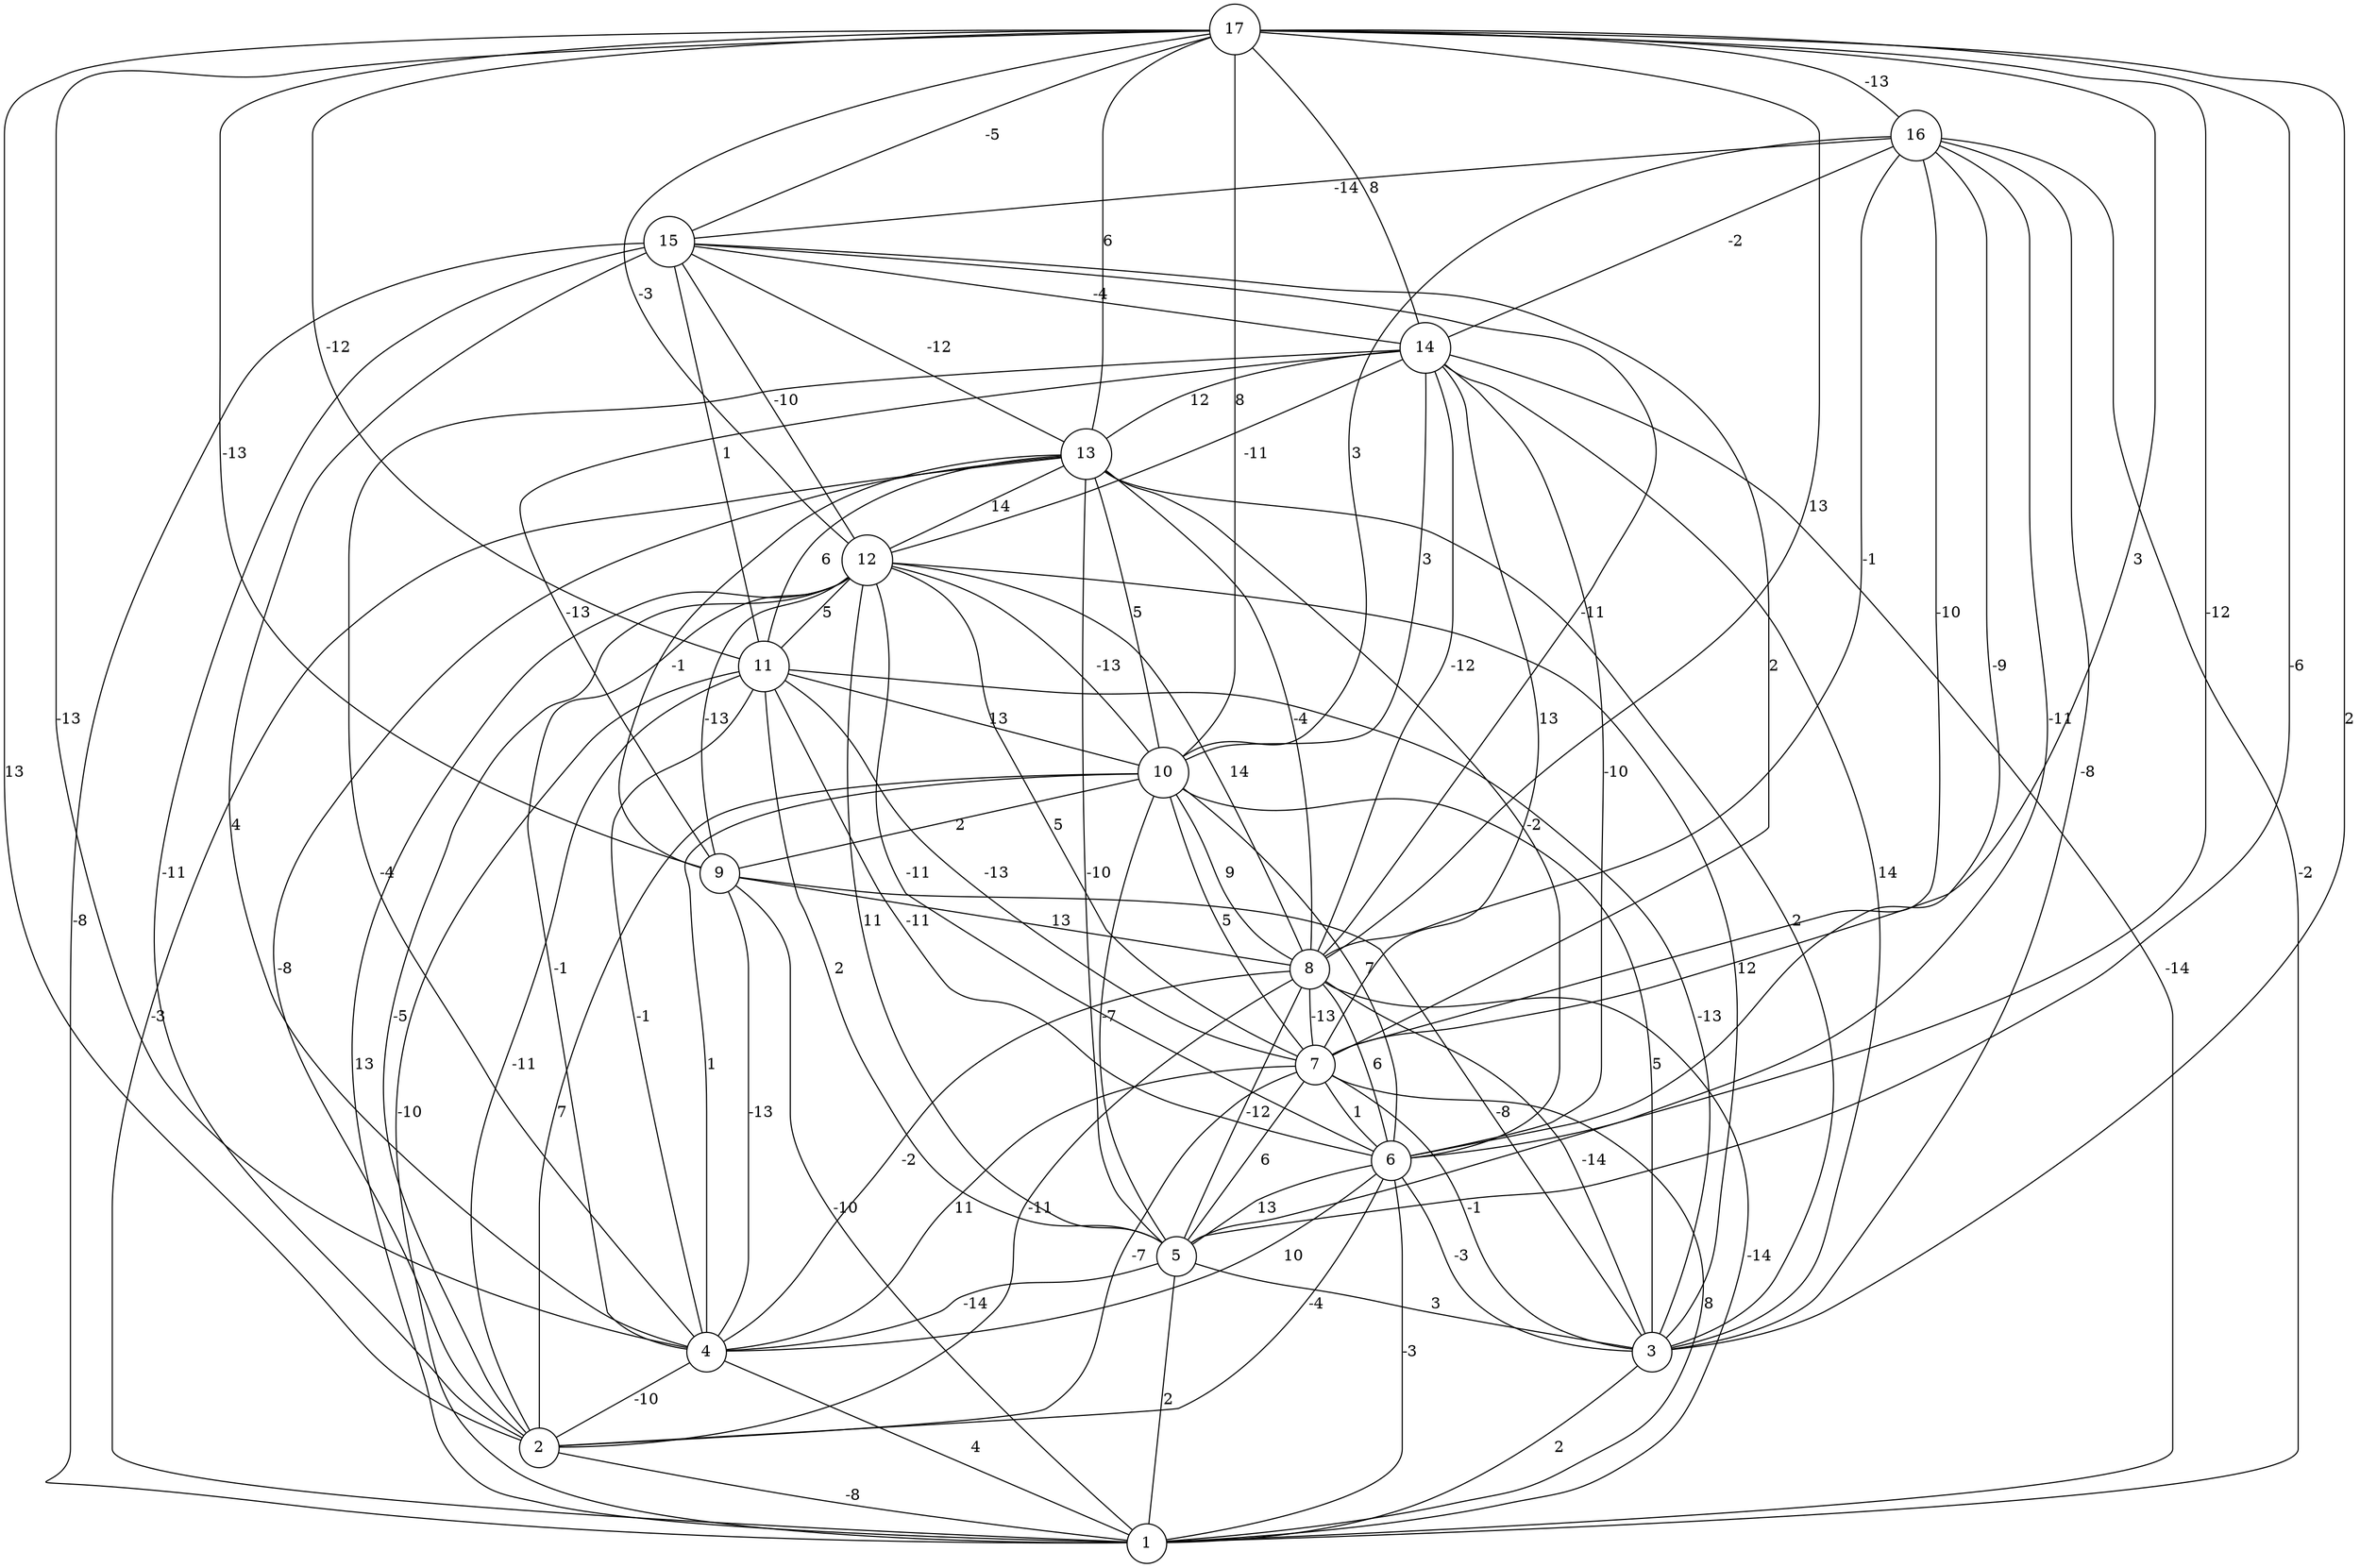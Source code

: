 graph { 
	 fontname="Helvetica,Arial,sans-serif" 
	 node [shape = circle]; 
	 17 -- 2 [label = "13"];
	 17 -- 3 [label = "2"];
	 17 -- 4 [label = "-13"];
	 17 -- 5 [label = "-6"];
	 17 -- 6 [label = "-12"];
	 17 -- 7 [label = "3"];
	 17 -- 8 [label = "13"];
	 17 -- 9 [label = "-13"];
	 17 -- 10 [label = "8"];
	 17 -- 11 [label = "-12"];
	 17 -- 12 [label = "-3"];
	 17 -- 13 [label = "6"];
	 17 -- 14 [label = "8"];
	 17 -- 15 [label = "-5"];
	 17 -- 16 [label = "-13"];
	 16 -- 1 [label = "-2"];
	 16 -- 3 [label = "-8"];
	 16 -- 5 [label = "-11"];
	 16 -- 6 [label = "-9"];
	 16 -- 7 [label = "-10"];
	 16 -- 8 [label = "-1"];
	 16 -- 10 [label = "3"];
	 16 -- 14 [label = "-2"];
	 16 -- 15 [label = "-14"];
	 15 -- 1 [label = "-8"];
	 15 -- 2 [label = "-11"];
	 15 -- 4 [label = "4"];
	 15 -- 7 [label = "2"];
	 15 -- 8 [label = "-11"];
	 15 -- 11 [label = "1"];
	 15 -- 12 [label = "-10"];
	 15 -- 13 [label = "-12"];
	 15 -- 14 [label = "-4"];
	 14 -- 1 [label = "-14"];
	 14 -- 3 [label = "14"];
	 14 -- 4 [label = "-4"];
	 14 -- 6 [label = "-10"];
	 14 -- 7 [label = "13"];
	 14 -- 8 [label = "-12"];
	 14 -- 9 [label = "-13"];
	 14 -- 10 [label = "3"];
	 14 -- 12 [label = "-11"];
	 14 -- 13 [label = "12"];
	 13 -- 1 [label = "-3"];
	 13 -- 2 [label = "-8"];
	 13 -- 3 [label = "2"];
	 13 -- 5 [label = "-10"];
	 13 -- 6 [label = "-2"];
	 13 -- 8 [label = "-4"];
	 13 -- 9 [label = "-1"];
	 13 -- 10 [label = "5"];
	 13 -- 11 [label = "6"];
	 13 -- 12 [label = "14"];
	 12 -- 1 [label = "13"];
	 12 -- 2 [label = "-5"];
	 12 -- 3 [label = "12"];
	 12 -- 4 [label = "-1"];
	 12 -- 5 [label = "11"];
	 12 -- 6 [label = "-11"];
	 12 -- 7 [label = "5"];
	 12 -- 8 [label = "14"];
	 12 -- 9 [label = "-13"];
	 12 -- 10 [label = "-13"];
	 12 -- 11 [label = "5"];
	 11 -- 1 [label = "-10"];
	 11 -- 2 [label = "-11"];
	 11 -- 3 [label = "-13"];
	 11 -- 4 [label = "-1"];
	 11 -- 5 [label = "2"];
	 11 -- 6 [label = "-11"];
	 11 -- 7 [label = "-13"];
	 11 -- 10 [label = "13"];
	 10 -- 2 [label = "7"];
	 10 -- 3 [label = "5"];
	 10 -- 4 [label = "1"];
	 10 -- 5 [label = "-7"];
	 10 -- 6 [label = "7"];
	 10 -- 7 [label = "5"];
	 10 -- 8 [label = "9"];
	 10 -- 9 [label = "2"];
	 9 -- 1 [label = "-10"];
	 9 -- 3 [label = "-8"];
	 9 -- 4 [label = "-13"];
	 9 -- 8 [label = "13"];
	 8 -- 1 [label = "-14"];
	 8 -- 2 [label = "-11"];
	 8 -- 3 [label = "-14"];
	 8 -- 4 [label = "-2"];
	 8 -- 5 [label = "-12"];
	 8 -- 6 [label = "6"];
	 8 -- 7 [label = "-13"];
	 7 -- 1 [label = "8"];
	 7 -- 2 [label = "-7"];
	 7 -- 3 [label = "-1"];
	 7 -- 4 [label = "11"];
	 7 -- 5 [label = "6"];
	 7 -- 6 [label = "1"];
	 6 -- 1 [label = "-3"];
	 6 -- 2 [label = "-4"];
	 6 -- 3 [label = "-3"];
	 6 -- 4 [label = "10"];
	 6 -- 5 [label = "13"];
	 5 -- 1 [label = "2"];
	 5 -- 3 [label = "3"];
	 5 -- 4 [label = "-14"];
	 4 -- 1 [label = "4"];
	 4 -- 2 [label = "-10"];
	 3 -- 1 [label = "2"];
	 2 -- 1 [label = "-8"];
	 1;
	 2;
	 3;
	 4;
	 5;
	 6;
	 7;
	 8;
	 9;
	 10;
	 11;
	 12;
	 13;
	 14;
	 15;
	 16;
	 17;
}
